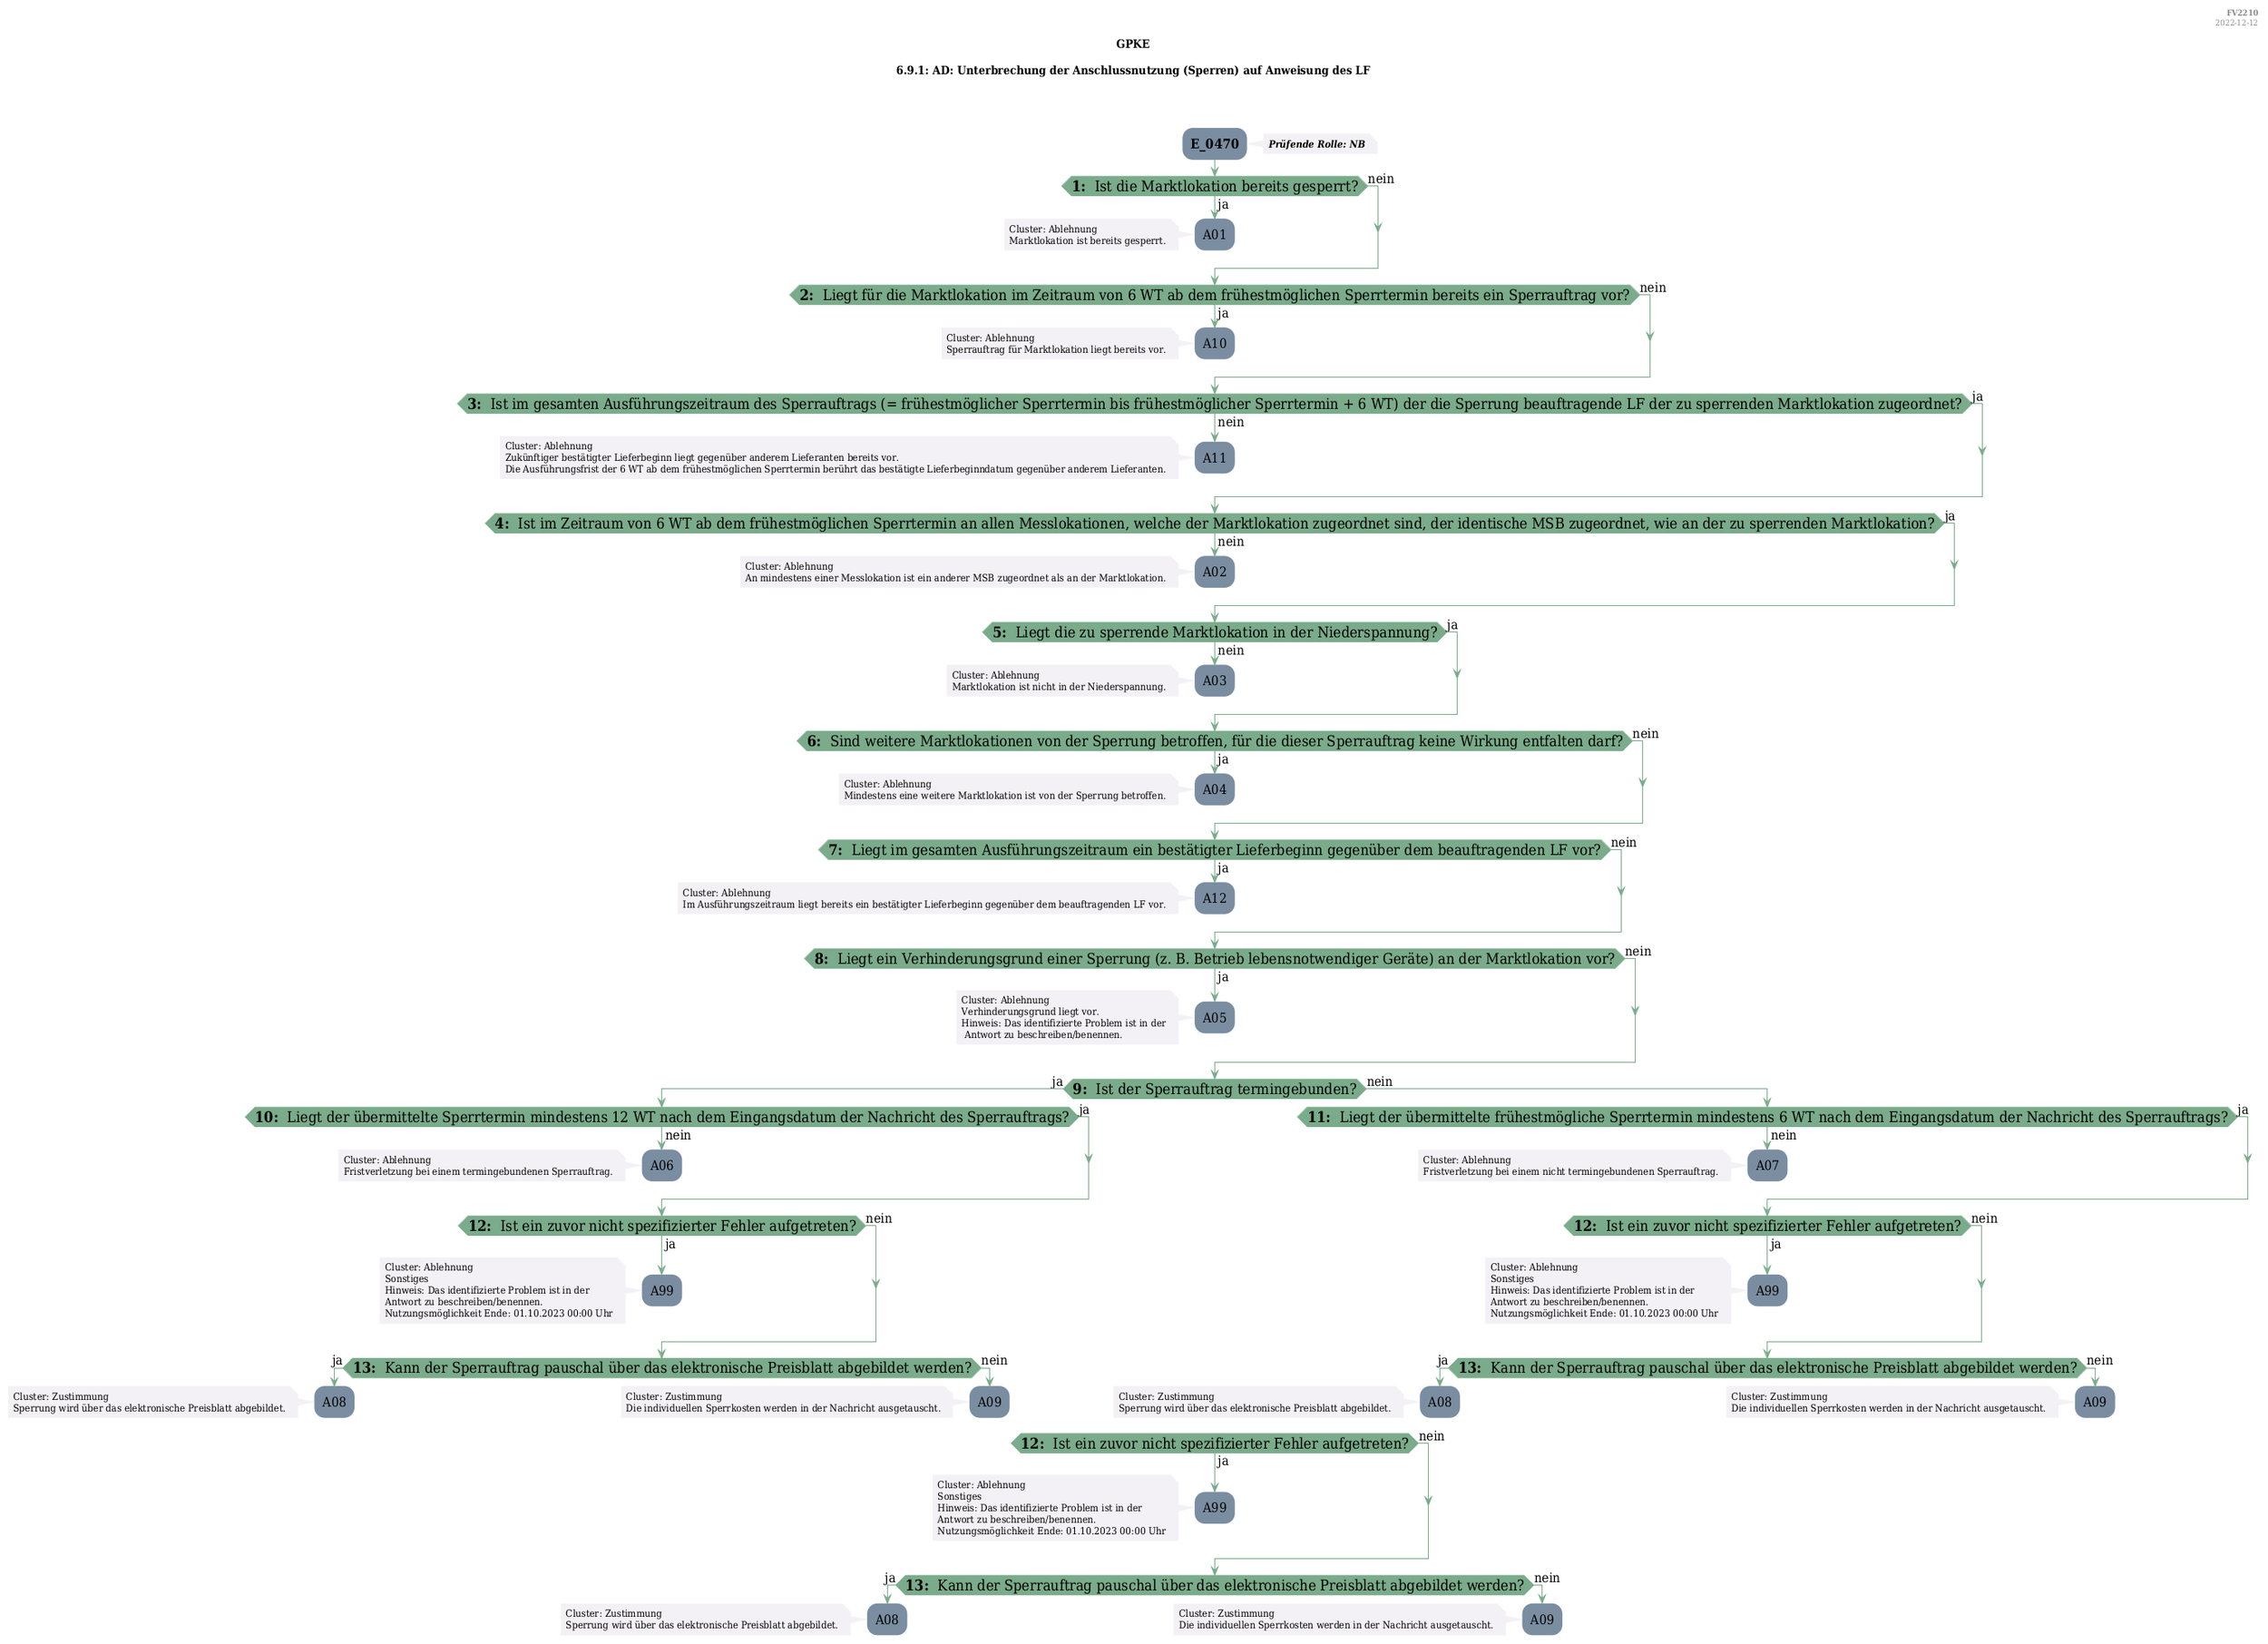 @startuml
skinparam Shadowing false
skinparam NoteBorderColor #f3f1f6
skinparam NoteBackgroundColor #f3f1f6
skinparam NoteFontSize 12
skinparam ActivityBorderColor none
skinparam ActivityBackgroundColor #7a8da1
skinparam ActivityFontSize 16
skinparam ArrowColor #7aab8a
skinparam ArrowFontSize 16
skinparam ActivityDiamondBackgroundColor #7aab8a
skinparam ActivityDiamondBorderColor #7aab8a
skinparam ActivityDiamondFontSize 18
skinparam defaultFontName DejaVu Serif Condensed
skinparam ActivityEndColor #669580

header
<b>FV2210
2022-12-12
endheader

title
GPKE

6.9.1: AD: Unterbrechung der Anschlussnutzung (Sperren) auf Anweisung des LF



end title
:<b>E_0470</b>;
note right
<b><i>Prüfende Rolle: NB
end note

if (<b>1: </b> Ist die Marktlokation bereits gesperrt?) then (ja)
    :A01;
    note left
        Cluster: Ablehnung
        Marktlokation ist bereits gesperrt.
    endnote
    kill;
else (nein)
endif
if (<b>2: </b> Liegt für die Marktlokation im Zeitraum von 6 WT ab dem frühestmöglichen Sperrtermin bereits ein Sperrauftrag vor?) then (ja)
    :A10;
    note left
        Cluster: Ablehnung
        Sperrauftrag für Marktlokation liegt bereits vor.
    endnote
    kill;
else (nein)
endif
if (<b>3: </b> Ist im gesamten Ausführungszeitraum des Sperrauftrags (= frühestmöglicher Sperrtermin bis frühestmöglicher Sperrtermin + 6 WT&#41; der die Sperrung beauftragende LF der zu sperrenden Marktlokation zugeordnet?) then (ja)
else (nein)
    :A11;
    note left
        Cluster: Ablehnung
        Zukünftiger bestätigter Lieferbeginn liegt gegenüber anderem Lieferanten bereits vor.
        Die Ausführungsfrist der 6 WT ab dem frühestmöglichen Sperrtermin berührt das bestätigte Lieferbeginndatum gegenüber anderem Lieferanten.
    endnote
    kill;
endif
if (<b>4: </b> Ist im Zeitraum von 6 WT ab dem frühestmöglichen Sperrtermin an allen Messlokationen, welche der Marktlokation zugeordnet sind, der identische MSB zugeordnet, wie an der zu sperrenden Marktlokation?) then (ja)
else (nein)
    :A02;
    note left
        Cluster: Ablehnung
        An mindestens einer Messlokation ist ein anderer MSB zugeordnet als an der Marktlokation.
    endnote
    kill;
endif
if (<b>5: </b> Liegt die zu sperrende Marktlokation in der Niederspannung?) then (ja)
else (nein)
    :A03;
    note left
        Cluster: Ablehnung
        Marktlokation ist nicht in der Niederspannung.
    endnote
    kill;
endif
if (<b>6: </b> Sind weitere Marktlokationen von der Sperrung betroffen, für die dieser Sperrauftrag keine Wirkung entfalten darf?) then (ja)
    :A04;
    note left
        Cluster: Ablehnung
        Mindestens eine weitere Marktlokation ist von der Sperrung betroffen.
    endnote
    kill;
else (nein)
endif
if (<b>7: </b> Liegt im gesamten Ausführungszeitraum ein bestätigter Lieferbeginn gegenüber dem beauftragenden LF vor?) then (ja)
    :A12;
    note left
        Cluster: Ablehnung
        Im Ausführungszeitraum liegt bereits ein bestätigter Lieferbeginn gegenüber dem beauftragenden LF vor.
    endnote
    kill;
else (nein)
endif
if (<b>8: </b> Liegt ein Verhinderungsgrund einer Sperrung (z. B. Betrieb lebensnotwendiger Geräte&#41; an der Marktlokation vor?) then (ja)
    :A05;
    note left
        Cluster: Ablehnung
        Verhinderungsgrund liegt vor.
        Hinweis: Das identifizierte Problem ist in der
         Antwort zu beschreiben/benennen.
    endnote
    kill;
else (nein)
endif
if (<b>9: </b> Ist der Sperrauftrag termingebunden?) then (ja)
    if (<b>10: </b> Liegt der übermittelte Sperrtermin mindestens 12 WT nach dem Eingangsdatum der Nachricht des Sperrauftrags?) then (ja)
    else (nein)
        :A06;
        note left
            Cluster: Ablehnung
            Fristverletzung bei einem termingebundenen Sperrauftrag.
        endnote
        kill;
    endif
    if (<b>12: </b> Ist ein zuvor nicht spezifizierter Fehler aufgetreten?) then (ja)
        :A99;
        note left
            Cluster: Ablehnung
            Sonstiges
            Hinweis: Das identifizierte Problem ist in der 
            Antwort zu beschreiben/benennen.
            Nutzungsmöglichkeit Ende: 01.10.2023 00:00 Uhr
        endnote
        kill;
    else (nein)
    endif
    if (<b>13: </b> Kann der Sperrauftrag pauschal über das elektronische Preisblatt abgebildet werden?) then (ja)
        :A08;
        note left
            Cluster: Zustimmung
            Sperrung wird über das elektronische Preisblatt abgebildet.
        endnote
        kill;
    else (nein)
        :A09;
        note left
            Cluster: Zustimmung
            Die individuellen Sperrkosten werden in der Nachricht ausgetauscht.
        endnote
        kill;
    endif
else (nein)
    if (<b>11: </b> Liegt der übermittelte frühestmögliche Sperrtermin mindestens 6 WT nach dem Eingangsdatum der Nachricht des Sperrauftrags?) then (ja)
    else (nein)
        :A07;
        note left
            Cluster: Ablehnung
            Fristverletzung bei einem nicht termingebundenen Sperrauftrag.
        endnote
        kill;
    endif
    if (<b>12: </b> Ist ein zuvor nicht spezifizierter Fehler aufgetreten?) then (ja)
        :A99;
        note left
            Cluster: Ablehnung
            Sonstiges
            Hinweis: Das identifizierte Problem ist in der 
            Antwort zu beschreiben/benennen.
            Nutzungsmöglichkeit Ende: 01.10.2023 00:00 Uhr
        endnote
        kill;
    else (nein)
    endif
    if (<b>13: </b> Kann der Sperrauftrag pauschal über das elektronische Preisblatt abgebildet werden?) then (ja)
        :A08;
        note left
            Cluster: Zustimmung
            Sperrung wird über das elektronische Preisblatt abgebildet.
        endnote
        kill;
    else (nein)
        :A09;
        note left
            Cluster: Zustimmung
            Die individuellen Sperrkosten werden in der Nachricht ausgetauscht.
        endnote
        kill;
    endif
endif
if (<b>12: </b> Ist ein zuvor nicht spezifizierter Fehler aufgetreten?) then (ja)
    :A99;
    note left
        Cluster: Ablehnung
        Sonstiges
        Hinweis: Das identifizierte Problem ist in der 
        Antwort zu beschreiben/benennen.
        Nutzungsmöglichkeit Ende: 01.10.2023 00:00 Uhr
    endnote
    kill;
else (nein)
endif
if (<b>13: </b> Kann der Sperrauftrag pauschal über das elektronische Preisblatt abgebildet werden?) then (ja)
    :A08;
    note left
        Cluster: Zustimmung
        Sperrung wird über das elektronische Preisblatt abgebildet.
    endnote
    kill;
else (nein)
    :A09;
    note left
        Cluster: Zustimmung
        Die individuellen Sperrkosten werden in der Nachricht ausgetauscht.
    endnote
    kill;
endif

@enduml
